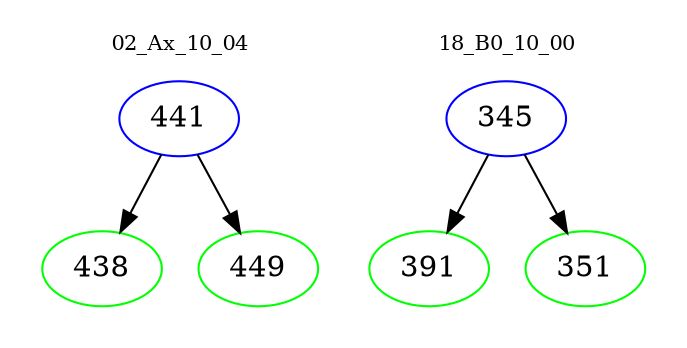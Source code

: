 digraph{
subgraph cluster_0 {
color = white
label = "02_Ax_10_04";
fontsize=10;
T0_441 [label="441", color="blue"]
T0_441 -> T0_438 [color="black"]
T0_438 [label="438", color="green"]
T0_441 -> T0_449 [color="black"]
T0_449 [label="449", color="green"]
}
subgraph cluster_1 {
color = white
label = "18_B0_10_00";
fontsize=10;
T1_345 [label="345", color="blue"]
T1_345 -> T1_391 [color="black"]
T1_391 [label="391", color="green"]
T1_345 -> T1_351 [color="black"]
T1_351 [label="351", color="green"]
}
}
